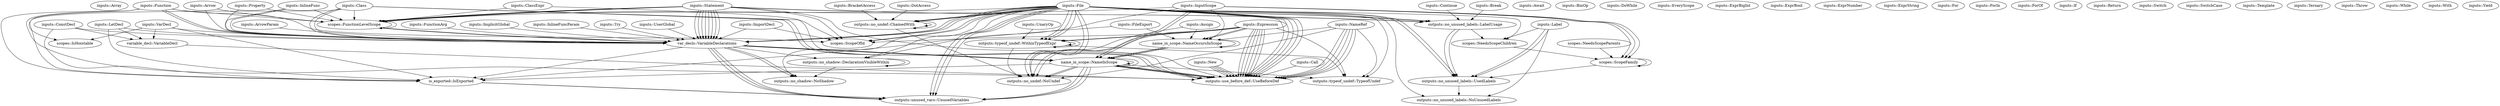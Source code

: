 digraph {
    0 [label="inputs::Array"];
    1 [label="inputs::Arrow"];
    2 [label="inputs::ArrowParam"];
    3 [label="inputs::Assign"];
    4 [label="inputs::Await"];
    5 [label="inputs::BinOp"];
    6 [label="inputs::BracketAccess"];
    7 [label="inputs::Break"];
    8 [label="inputs::Call"];
    9 [label="inputs::Class"];
    10 [label="inputs::ClassExpr"];
    11 [label="inputs::ConstDecl"];
    12 [label="inputs::Continue"];
    13 [label="inputs::DoWhile"];
    14 [label="inputs::DotAccess"];
    15 [label="inputs::EveryScope"];
    16 [label="inputs::ExprBigInt"];
    17 [label="inputs::ExprBool"];
    18 [label="inputs::ExprNumber"];
    19 [label="inputs::ExprString"];
    20 [label="inputs::Expression"];
    21 [label="inputs::File"];
    22 [label="inputs::FileExport"];
    23 [label="inputs::For"];
    24 [label="inputs::ForIn"];
    25 [label="inputs::ForOf"];
    26 [label="inputs::Function"];
    27 [label="inputs::FunctionArg"];
    28 [label="inputs::If"];
    29 [label="inputs::ImplicitGlobal"];
    30 [label="inputs::ImportDecl"];
    31 [label="inputs::InlineFunc"];
    32 [label="inputs::InlineFuncParam"];
    33 [label="inputs::InputScope"];
    34 [label="inputs::Label"];
    35 [label="inputs::LetDecl"];
    36 [label="inputs::NameRef"];
    37 [label="inputs::New"];
    38 [label="inputs::Property"];
    39 [label="inputs::Return"];
    40 [label="inputs::Statement"];
    41 [label="inputs::Switch"];
    42 [label="inputs::SwitchCase"];
    43 [label="inputs::Template"];
    44 [label="inputs::Ternary"];
    45 [label="inputs::Throw"];
    46 [label="inputs::Try"];
    47 [label="inputs::UnaryOp"];
    48 [label="inputs::UserGlobal"];
    49 [label="inputs::VarDecl"];
    50 [label="inputs::While"];
    51 [label="inputs::With"];
    52 [label="inputs::Yield"];
    53 [label="is_exported::IsExported"];
    54 [label="name_in_scope::NameInScope"];
    55 [label="name_in_scope::NameOccursInScope"];
    56 [label="outputs::no_shadow::DeclarationVisibleWithin"];
    57 [label="outputs::no_shadow::NoShadow"];
    58 [label="outputs::no_undef::ChainedWith"];
    59 [label="outputs::no_undef::NoUndef"];
    60 [label="outputs::no_unused_labels::LabelUsage"];
    61 [label="outputs::no_unused_labels::NoUnusedLabels"];
    62 [label="outputs::no_unused_labels::UsedLabels"];
    63 [label="outputs::typeof_undef::TypeofUndef"];
    64 [label="outputs::typeof_undef::WithinTypeofExpr"];
    65 [label="outputs::unused_vars::UnusedVariables"];
    66 [label="outputs::use_before_def::UseBeforeDef"];
    67 [label="scopes::FunctionLevelScope"];
    68 [label="scopes::IsHoistable"];
    69 [label="scopes::NeedsScopeChildren"];
    70 [label="scopes::NeedsScopeParents"];
    71 [label="scopes::ScopeFamily"];
    72 [label="scopes::ScopeOfId"];
    73 [label="var_decls::VariableDeclarations"];
    74 [label="variable_decl::VariableDecl"];
    1 -> 67;
    1 -> 73;
    2 -> 73;
    3 -> 55;
    3 -> 59;
    6 -> 58;
    7 -> 60;
    8 -> 66;
    9 -> 53;
    9 -> 66;
    9 -> 66;
    9 -> 67;
    9 -> 72;
    9 -> 73;
    9 -> 73;
    10 -> 66;
    10 -> 67;
    11 -> 53;
    11 -> 73;
    11 -> 74;
    12 -> 60;
    14 -> 58;
    20 -> 55;
    20 -> 55;
    20 -> 59;
    20 -> 59;
    20 -> 63;
    20 -> 64;
    20 -> 64;
    20 -> 66;
    20 -> 66;
    20 -> 66;
    20 -> 66;
    20 -> 66;
    20 -> 66;
    20 -> 72;
    21 -> 56;
    21 -> 57;
    21 -> 58;
    21 -> 58;
    21 -> 58;
    21 -> 59;
    21 -> 59;
    21 -> 60;
    21 -> 60;
    21 -> 61;
    21 -> 62;
    21 -> 62;
    21 -> 63;
    21 -> 64;
    21 -> 64;
    21 -> 64;
    21 -> 65;
    21 -> 65;
    21 -> 65;
    21 -> 66;
    21 -> 66;
    21 -> 66;
    21 -> 66;
    21 -> 66;
    21 -> 67;
    21 -> 69;
    21 -> 72;
    21 -> 72;
    21 -> 73;
    21 -> 73;
    21 -> 73;
    22 -> 53;
    22 -> 55;
    26 -> 53;
    26 -> 66;
    26 -> 67;
    26 -> 68;
    26 -> 72;
    26 -> 73;
    26 -> 73;
    27 -> 73;
    29 -> 73;
    30 -> 72;
    30 -> 73;
    31 -> 67;
    31 -> 73;
    31 -> 73;
    32 -> 73;
    33 -> 54;
    33 -> 54;
    33 -> 55;
    33 -> 56;
    33 -> 67;
    33 -> 71;
    33 -> 71;
    33 -> 71;
    34 -> 61;
    34 -> 62;
    34 -> 62;
    34 -> 69;
    35 -> 53;
    35 -> 73;
    35 -> 74;
    36 -> 55;
    36 -> 59;
    36 -> 63;
    36 -> 66;
    36 -> 66;
    36 -> 66;
    36 -> 66;
    36 -> 66;
    37 -> 66;
    37 -> 66;
    37 -> 66;
    37 -> 66;
    38 -> 67;
    38 -> 73;
    40 -> 60;
    40 -> 60;
    40 -> 66;
    40 -> 67;
    40 -> 67;
    40 -> 67;
    40 -> 67;
    40 -> 72;
    40 -> 73;
    40 -> 73;
    40 -> 73;
    40 -> 73;
    40 -> 73;
    40 -> 73;
    40 -> 73;
    40 -> 73;
    46 -> 73;
    47 -> 64;
    48 -> 73;
    49 -> 53;
    49 -> 68;
    49 -> 73;
    49 -> 74;
    53 -> 65;
    53 -> 65;
    54 -> 53;
    54 -> 54;
    54 -> 54;
    54 -> 59;
    54 -> 59;
    54 -> 63;
    54 -> 65;
    54 -> 65;
    54 -> 65;
    54 -> 66;
    54 -> 66;
    54 -> 66;
    54 -> 66;
    55 -> 54;
    55 -> 54;
    55 -> 54;
    55 -> 55;
    56 -> 56;
    56 -> 57;
    58 -> 58;
    58 -> 58;
    58 -> 59;
    60 -> 62;
    60 -> 62;
    60 -> 69;
    62 -> 61;
    64 -> 59;
    64 -> 63;
    64 -> 64;
    64 -> 64;
    67 -> 67;
    67 -> 73;
    67 -> 73;
    69 -> 71;
    70 -> 71;
    71 -> 62;
    71 -> 71;
    73 -> 53;
    73 -> 54;
    73 -> 54;
    73 -> 54;
    73 -> 56;
    73 -> 57;
    73 -> 57;
    73 -> 65;
    73 -> 65;
    73 -> 65;
    74 -> 66;
}